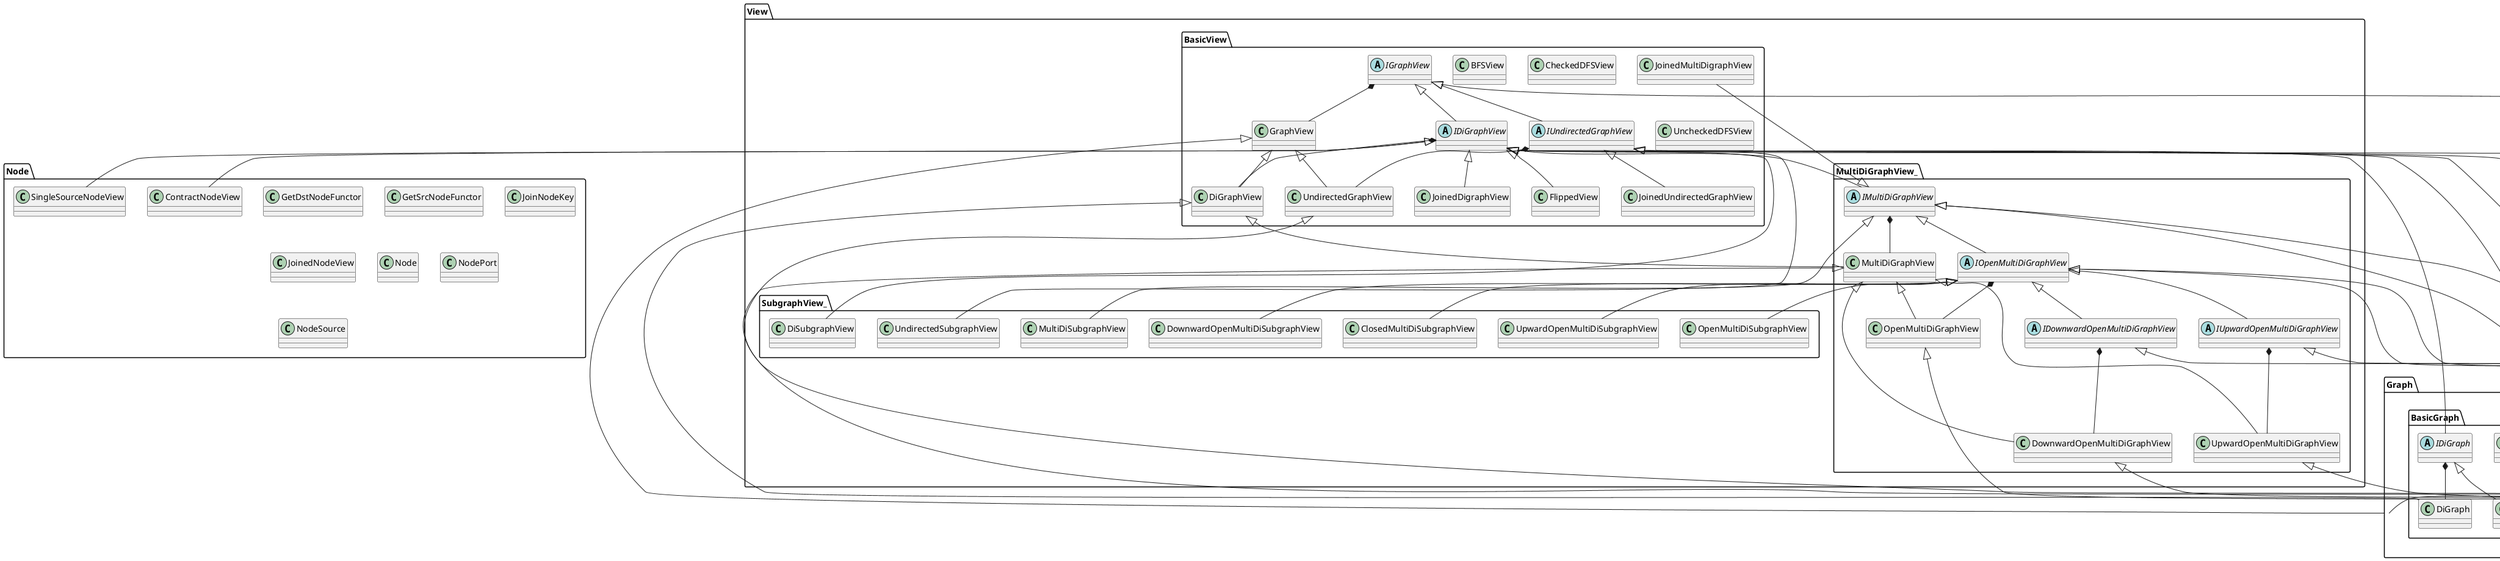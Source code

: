 @startuml

package Graph.BasicGraph { 
	class AdjacencyDiGraph
	class DiGraph
	class Graph
	abstract class IDiGraph
	abstract class IGraph
	class ViewUndirectedGraphAsDiGraph 
}

package Edge { 
	class AdjacencyInputEdges
	class AdjacencyOutputEdges
	class AddDirectedEdgesView
	class DiInput
	class DiOutput
	class DirectedEdge
	class InputMultiDiEdge
	class MultiDiEdge
	class MultiDiInput
	class MultiDiOutput
	class OutputMultiDiEdge
	class UndirectedEdge 
}

package Graph.MultiDiGraph_ { 
	class AdjacencyMultiDiGraph
	class AdjacencyOpenMultiDiGraph
	class DownwardOpenMultiDiGraph
	abstract class IDownwardOpenMultiDiGraph
	abstract class IMultiDiGraph
	abstract class IOpenMultiDiGraph
	abstract class IUpwardOpenMultiDiGraph
	class MultiDiGraph
	class OpenMultiDiGraph
	class UpwardOpenMultiDiGraph
	class ViewDiGraphAsMultiDiGraph
	class ViewMultiDiGraphAsOpenMultiDiGraph 
}

package Graph.UndirectedGraph_ { 
	class HashmapUndirectedGraph
	abstract class IUndirectedGraph
	class UndirectedGraph
	class ViewDiGraphAsUndirectedGraph 
}

package View.BasicView { 
	class BFSView
	class CheckedDFSView
	class DiGraphView
	class FlippedView
	class GraphView
	abstract class IDiGraphView
	abstract class IGraphView
	abstract class IUndirectedGraphView
	class JoinedDigraphView
	class JoinedMultiDigraphView
	class JoinedUndirectedGraphView
	class UncheckedDFSView
	class UndirectedGraphView 
}

package View.SubgraphView_ { 
	class ClosedMultiDiSubgraphView
	class DiSubgraphView
	class DownwardOpenMultiDiSubgraphView
	class MultiDiSubgraphView
	class OpenMultiDiSubgraphView
	class UndirectedSubgraphView
	class UpwardOpenMultiDiSubgraphView 
}

package Node { 
	class ContractNodeView
	class GetDstNodeFunctor
	class GetSrcNodeFunctor
	class JoinNodeKey
	class JoinedNodeView
	class Node
	class NodePort
	class NodeSource
	class SingleSourceNodeView 
}

package Query { 
	class DirectedEdgeQuery
	class DownwardOpenMultiDiEdgeQuery
	class InputMultiDiEdgeQuery
	class MultiDiEdgeQuery
	class NodeQuery
	class OpenMultiDiEdgeQuery
	class OutputMultiDiEdgeQuery
	class UndirectedEdgeQuery
	class UpwardOpenMultiDiEdgeQuery 
}

package View.MultiDiGraphView_ { 
	class DownwardOpenMultiDiGraphView
	abstract class IDownwardOpenMultiDiGraphView
	abstract class IMultiDiGraphView
	abstract class IOpenMultiDiGraphView
	abstract class IUpwardOpenMultiDiGraphView
	class MultiDiGraphView
	class OpenMultiDiGraphView
	class UpwardOpenMultiDiGraphView 
}

package Other { 
	class GetDstIdxFunctor
	class GetSrcIdxFunctor
	class Parallel
	class Serial
	class bfs_iterator
	class checked_dfs_iterator
	class cow_ptr_t <template<typename T>>
	class query_set <template<typename T>>
	class unchecked_dfs_iterator 
}

DiGraphView <|-- DiGraph
DiGraphView <|-- MultiDiGraphView
DiInput <|-- DirectedEdge
DiInput <|-- MultiDiInput
DiOutput <|-- DirectedEdge
DiOutput <|-- MultiDiOutput
DownwardOpenMultiDiGraphView <|-- DownwardOpenMultiDiGraph
GraphView <|-- DiGraphView
GraphView <|-- Graph
GraphView <|-- UndirectedGraphView
IDiGraph <|-- AdjacencyDiGraph
IDiGraphView <|-- AddDirectedEdgesView
IDiGraphView <|-- ContractNodeView
IDiGraphView <|-- DiSubgraphView
IDiGraphView <|-- FlippedView
IDiGraphView <|-- IDiGraph
IDiGraphView <|-- IMultiDiGraphView
IDiGraphView <|-- JoinedDigraphView
IDiGraphView <|-- SingleSourceNodeView
IDiGraphView <|-- ViewUndirectedGraphAsDiGraph
IDownwardOpenMultiDiGraphView <|-- IDownwardOpenMultiDiGraph
IGraphView <|-- IDiGraphView
IGraphView <|-- IGraph
IGraphView <|-- IUndirectedGraphView
IMultiDiGraph <|-- AdjacencyMultiDiGraph
IMultiDiGraphView <|-- IMultiDiGraph
IMultiDiGraphView <|-- IOpenMultiDiGraphView
IMultiDiGraphView <|-- JoinedMultiDigraphView
IMultiDiGraphView <|-- MultiDiSubgraphView
IMultiDiGraphView <|-- ViewDiGraphAsMultiDiGraph
IOpenMultiDiGraph <|-- AdjacencyOpenMultiDiGraph
IOpenMultiDiGraphView <|-- ClosedMultiDiSubgraphView
IOpenMultiDiGraphView <|-- DownwardOpenMultiDiSubgraphView
IOpenMultiDiGraphView <|-- IDownwardOpenMultiDiGraphView
IOpenMultiDiGraphView <|-- IOpenMultiDiGraph
IOpenMultiDiGraphView <|-- IUpwardOpenMultiDiGraphView
IOpenMultiDiGraphView <|-- OpenMultiDiSubgraphView
IOpenMultiDiGraphView <|-- UpwardOpenMultiDiSubgraphView
IOpenMultiDiGraphView <|-- ViewMultiDiGraphAsOpenMultiDiGraph
IUndirectedGraph <|-- HashmapUndirectedGraph
IUndirectedGraphView <|-- IUndirectedGraph
IUndirectedGraphView <|-- JoinedUndirectedGraphView
IUndirectedGraphView <|-- UndirectedSubgraphView
IUndirectedGraphView <|-- ViewDiGraphAsUndirectedGraph
IUpwardOpenMultiDiGraphView <|-- IUpwardOpenMultiDiGraph
MultiDiGraphView <|-- DownwardOpenMultiDiGraphView
MultiDiGraphView <|-- MultiDiGraph
MultiDiGraphView <|-- OpenMultiDiGraphView
MultiDiGraphView <|-- UpwardOpenMultiDiGraphView
MultiDiInput <|-- InputMultiDiEdge
MultiDiInput <|-- MultiDiEdge
MultiDiOutput <|-- MultiDiEdge
MultiDiOutput <|-- OutputMultiDiEdge
OpenMultiDiGraphView <|-- OpenMultiDiGraph
UndirectedGraphView <|-- UndirectedGraph
UpwardOpenMultiDiGraphView <|-- UpwardOpenMultiDiGraph
IDiGraph *-- DiGraph
IOpenMultiDiGraph *-- OpenMultiDiGraph
IUpwardOpenMultiDiGraphView *-- UpwardOpenMultiDiGraphView
IDownwardOpenMultiDiGraphView *-- DownwardOpenMultiDiGraphView
IUndirectedGraphView *-- UndirectedGraphView
IMultiDiGraphView *-- MultiDiGraphView
IUpwardOpenMultiDiGraph *-- UpwardOpenMultiDiGraph
IMultiDiGraph *-- MultiDiGraph
IGraphView *-- GraphView
IDownwardOpenMultiDiGraph *-- DownwardOpenMultiDiGraph
IGraph *-- Graph
IUndirectedGraph *-- UndirectedGraph
IDiGraphView *-- DiGraphView
IOpenMultiDiGraphView *-- OpenMultiDiGraphView

@enduml